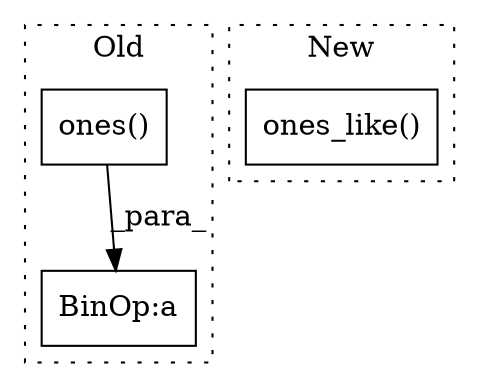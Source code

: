 digraph G {
subgraph cluster0 {
1 [label="ones()" a="75" s="6408,6422" l="11,1" shape="box"];
3 [label="BinOp:a" a="82" s="6439" l="3" shape="box"];
label = "Old";
style="dotted";
}
subgraph cluster1 {
2 [label="ones_like()" a="75" s="6164,6192" l="16,1" shape="box"];
label = "New";
style="dotted";
}
1 -> 3 [label="_para_"];
}